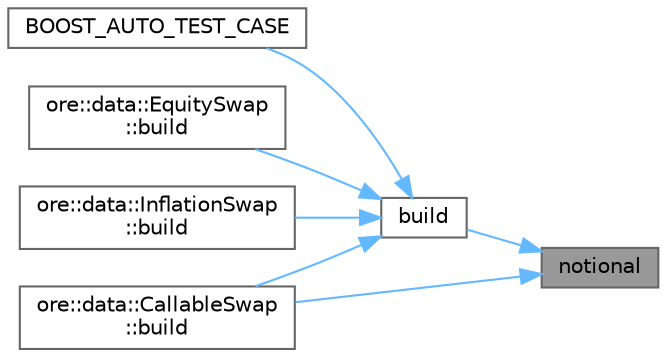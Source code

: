 digraph "notional"
{
 // INTERACTIVE_SVG=YES
 // LATEX_PDF_SIZE
  bgcolor="transparent";
  edge [fontname=Helvetica,fontsize=10,labelfontname=Helvetica,labelfontsize=10];
  node [fontname=Helvetica,fontsize=10,shape=box,height=0.2,width=0.4];
  rankdir="RL";
  Node1 [label="notional",height=0.2,width=0.4,color="gray40", fillcolor="grey60", style="filled", fontcolor="black",tooltip="Return the current notional in npvCurrency. See individual sub-classes for the precise definition."];
  Node1 -> Node2 [dir="back",color="steelblue1",style="solid"];
  Node2 [label="build",height=0.2,width=0.4,color="grey40", fillcolor="white", style="filled",URL="$classore_1_1data_1_1_swap.html#af7b69d5b18d278257927e32b10a23ee6",tooltip="Build QuantLib/QuantExt instrument, link pricing engine."];
  Node2 -> Node3 [dir="back",color="steelblue1",style="solid"];
  Node3 [label="BOOST_AUTO_TEST_CASE",height=0.2,width=0.4,color="grey40", fillcolor="white", style="filled",URL="$test_2todaysmarket_8cpp.html#aeb43366ac05a65218ef11c74fa7a5650",tooltip=" "];
  Node2 -> Node4 [dir="back",color="steelblue1",style="solid"];
  Node4 [label="ore::data::EquitySwap\l::build",height=0.2,width=0.4,color="grey40", fillcolor="white", style="filled",URL="$classore_1_1data_1_1_equity_swap.html#af7b69d5b18d278257927e32b10a23ee6",tooltip="Trade interface."];
  Node2 -> Node5 [dir="back",color="steelblue1",style="solid"];
  Node5 [label="ore::data::InflationSwap\l::build",height=0.2,width=0.4,color="grey40", fillcolor="white", style="filled",URL="$classore_1_1data_1_1_inflation_swap.html#af7b69d5b18d278257927e32b10a23ee6",tooltip="Trade interface."];
  Node2 -> Node6 [dir="back",color="steelblue1",style="solid"];
  Node6 [label="ore::data::CallableSwap\l::build",height=0.2,width=0.4,color="grey40", fillcolor="white", style="filled",URL="$classore_1_1data_1_1_callable_swap.html#ab1db499ff5e65c59fd2009d62276fdaf",tooltip="Build QuantLib/QuantExt instrument, link pricing engine."];
  Node1 -> Node6 [dir="back",color="steelblue1",style="solid"];
}

